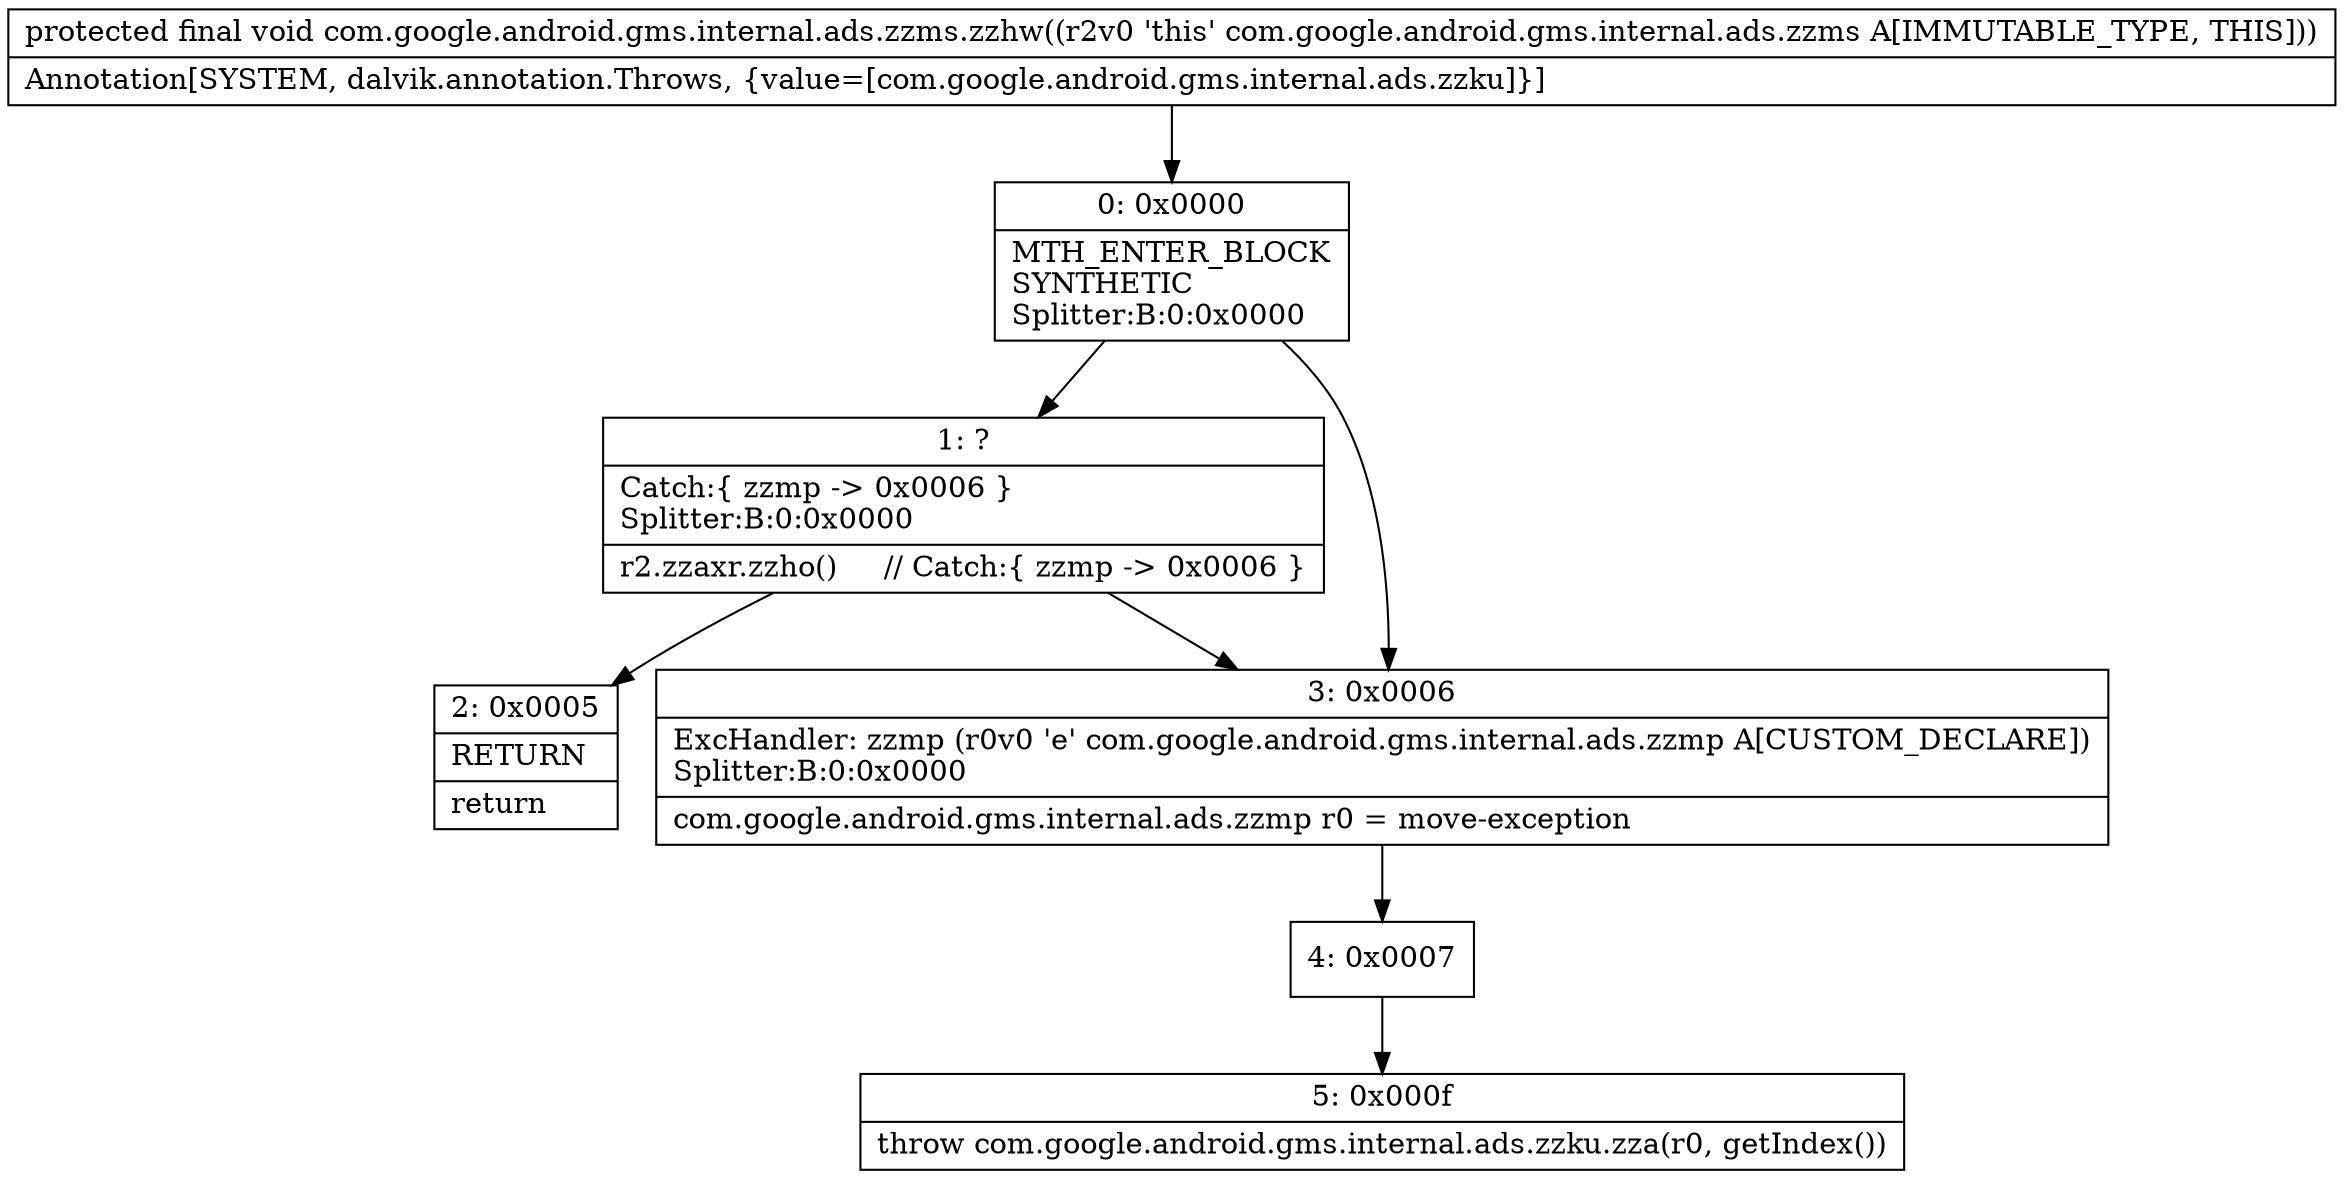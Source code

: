 digraph "CFG forcom.google.android.gms.internal.ads.zzms.zzhw()V" {
Node_0 [shape=record,label="{0\:\ 0x0000|MTH_ENTER_BLOCK\lSYNTHETIC\lSplitter:B:0:0x0000\l}"];
Node_1 [shape=record,label="{1\:\ ?|Catch:\{ zzmp \-\> 0x0006 \}\lSplitter:B:0:0x0000\l|r2.zzaxr.zzho()     \/\/ Catch:\{ zzmp \-\> 0x0006 \}\l}"];
Node_2 [shape=record,label="{2\:\ 0x0005|RETURN\l|return\l}"];
Node_3 [shape=record,label="{3\:\ 0x0006|ExcHandler: zzmp (r0v0 'e' com.google.android.gms.internal.ads.zzmp A[CUSTOM_DECLARE])\lSplitter:B:0:0x0000\l|com.google.android.gms.internal.ads.zzmp r0 = move\-exception\l}"];
Node_4 [shape=record,label="{4\:\ 0x0007}"];
Node_5 [shape=record,label="{5\:\ 0x000f|throw com.google.android.gms.internal.ads.zzku.zza(r0, getIndex())\l}"];
MethodNode[shape=record,label="{protected final void com.google.android.gms.internal.ads.zzms.zzhw((r2v0 'this' com.google.android.gms.internal.ads.zzms A[IMMUTABLE_TYPE, THIS]))  | Annotation[SYSTEM, dalvik.annotation.Throws, \{value=[com.google.android.gms.internal.ads.zzku]\}]\l}"];
MethodNode -> Node_0;
Node_0 -> Node_1;
Node_0 -> Node_3;
Node_1 -> Node_2;
Node_1 -> Node_3;
Node_3 -> Node_4;
Node_4 -> Node_5;
}

